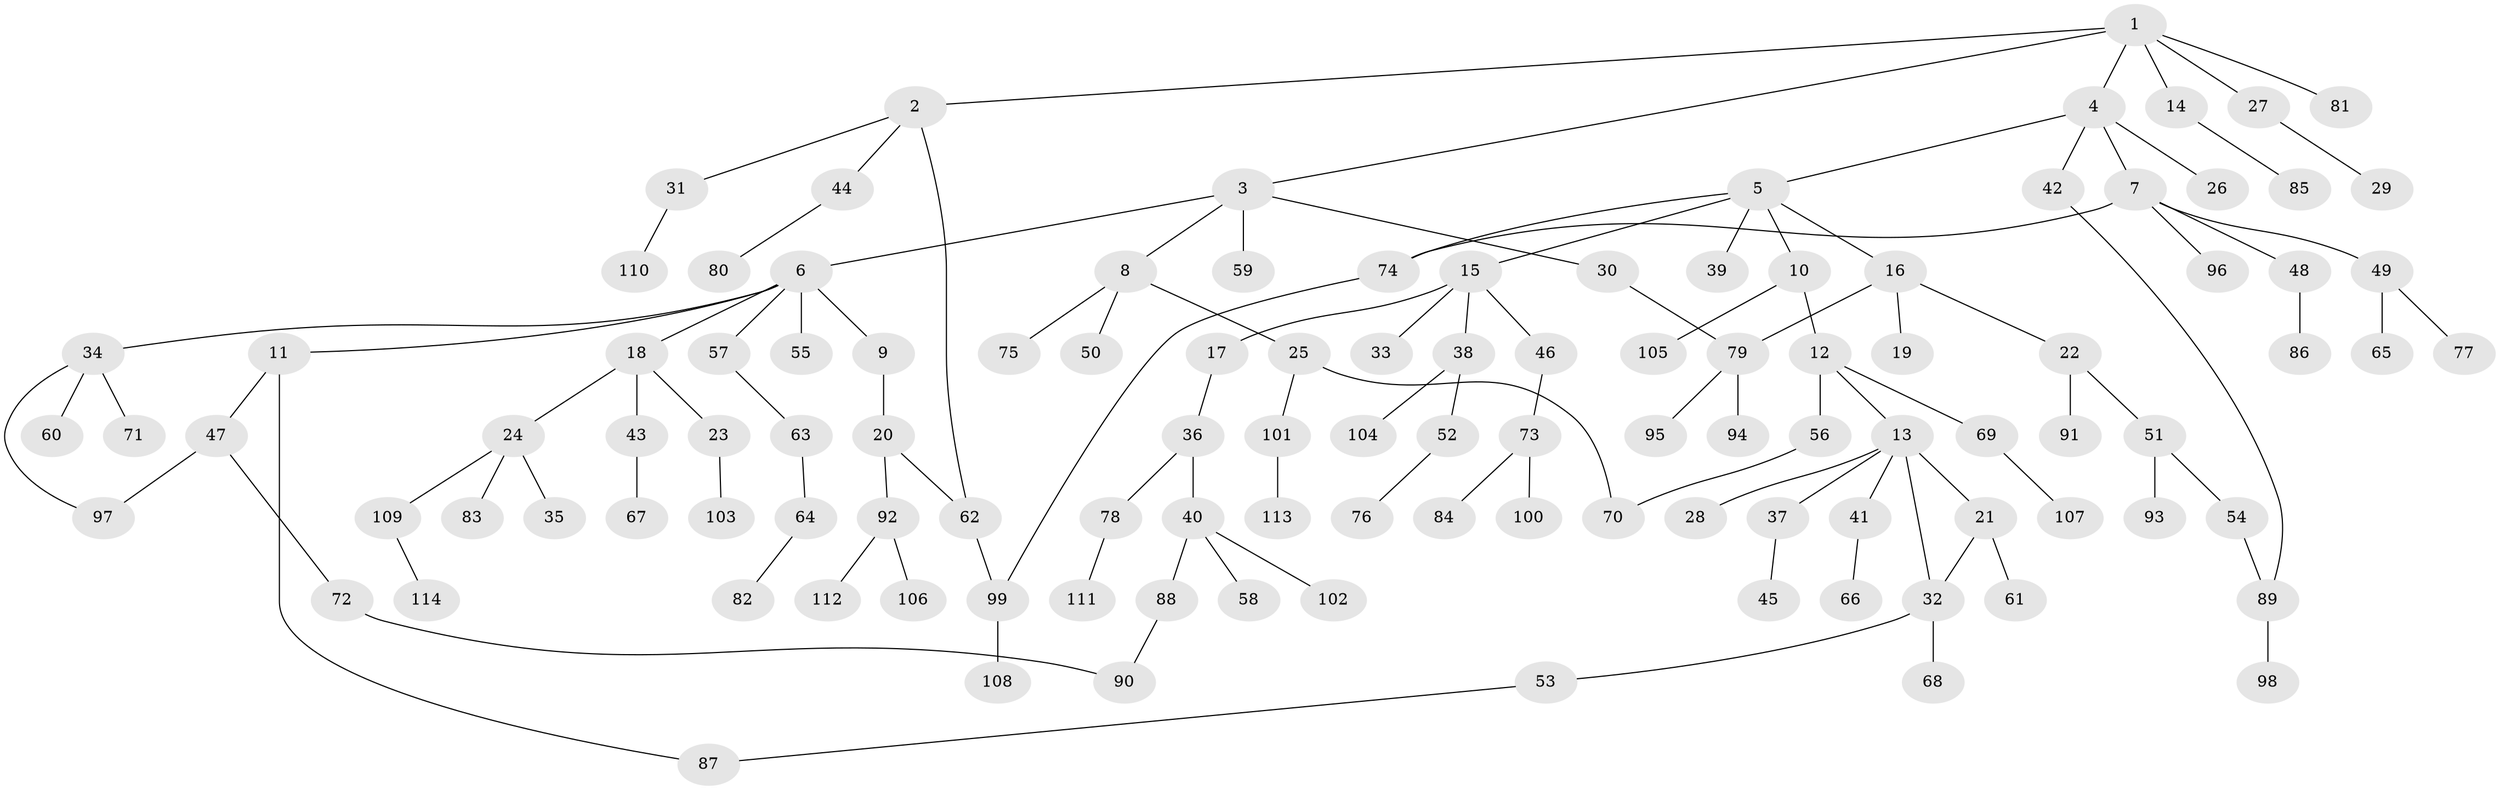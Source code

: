 // Generated by graph-tools (version 1.1) at 2025/42/03/09/25 04:42:18]
// undirected, 114 vertices, 123 edges
graph export_dot {
graph [start="1"]
  node [color=gray90,style=filled];
  1;
  2;
  3;
  4;
  5;
  6;
  7;
  8;
  9;
  10;
  11;
  12;
  13;
  14;
  15;
  16;
  17;
  18;
  19;
  20;
  21;
  22;
  23;
  24;
  25;
  26;
  27;
  28;
  29;
  30;
  31;
  32;
  33;
  34;
  35;
  36;
  37;
  38;
  39;
  40;
  41;
  42;
  43;
  44;
  45;
  46;
  47;
  48;
  49;
  50;
  51;
  52;
  53;
  54;
  55;
  56;
  57;
  58;
  59;
  60;
  61;
  62;
  63;
  64;
  65;
  66;
  67;
  68;
  69;
  70;
  71;
  72;
  73;
  74;
  75;
  76;
  77;
  78;
  79;
  80;
  81;
  82;
  83;
  84;
  85;
  86;
  87;
  88;
  89;
  90;
  91;
  92;
  93;
  94;
  95;
  96;
  97;
  98;
  99;
  100;
  101;
  102;
  103;
  104;
  105;
  106;
  107;
  108;
  109;
  110;
  111;
  112;
  113;
  114;
  1 -- 2;
  1 -- 3;
  1 -- 4;
  1 -- 14;
  1 -- 27;
  1 -- 81;
  2 -- 31;
  2 -- 44;
  2 -- 62;
  3 -- 6;
  3 -- 8;
  3 -- 30;
  3 -- 59;
  4 -- 5;
  4 -- 7;
  4 -- 26;
  4 -- 42;
  5 -- 10;
  5 -- 15;
  5 -- 16;
  5 -- 39;
  5 -- 74;
  6 -- 9;
  6 -- 11;
  6 -- 18;
  6 -- 34;
  6 -- 55;
  6 -- 57;
  7 -- 48;
  7 -- 49;
  7 -- 74;
  7 -- 96;
  8 -- 25;
  8 -- 50;
  8 -- 75;
  9 -- 20;
  10 -- 12;
  10 -- 105;
  11 -- 47;
  11 -- 87;
  12 -- 13;
  12 -- 56;
  12 -- 69;
  13 -- 21;
  13 -- 28;
  13 -- 32;
  13 -- 37;
  13 -- 41;
  14 -- 85;
  15 -- 17;
  15 -- 33;
  15 -- 38;
  15 -- 46;
  16 -- 19;
  16 -- 22;
  16 -- 79;
  17 -- 36;
  18 -- 23;
  18 -- 24;
  18 -- 43;
  20 -- 92;
  20 -- 62;
  21 -- 61;
  21 -- 32;
  22 -- 51;
  22 -- 91;
  23 -- 103;
  24 -- 35;
  24 -- 83;
  24 -- 109;
  25 -- 101;
  25 -- 70;
  27 -- 29;
  30 -- 79;
  31 -- 110;
  32 -- 53;
  32 -- 68;
  34 -- 60;
  34 -- 71;
  34 -- 97;
  36 -- 40;
  36 -- 78;
  37 -- 45;
  38 -- 52;
  38 -- 104;
  40 -- 58;
  40 -- 88;
  40 -- 102;
  41 -- 66;
  42 -- 89;
  43 -- 67;
  44 -- 80;
  46 -- 73;
  47 -- 72;
  47 -- 97;
  48 -- 86;
  49 -- 65;
  49 -- 77;
  51 -- 54;
  51 -- 93;
  52 -- 76;
  53 -- 87;
  54 -- 89;
  56 -- 70;
  57 -- 63;
  62 -- 99;
  63 -- 64;
  64 -- 82;
  69 -- 107;
  72 -- 90;
  73 -- 84;
  73 -- 100;
  74 -- 99;
  78 -- 111;
  79 -- 94;
  79 -- 95;
  88 -- 90;
  89 -- 98;
  92 -- 106;
  92 -- 112;
  99 -- 108;
  101 -- 113;
  109 -- 114;
}
